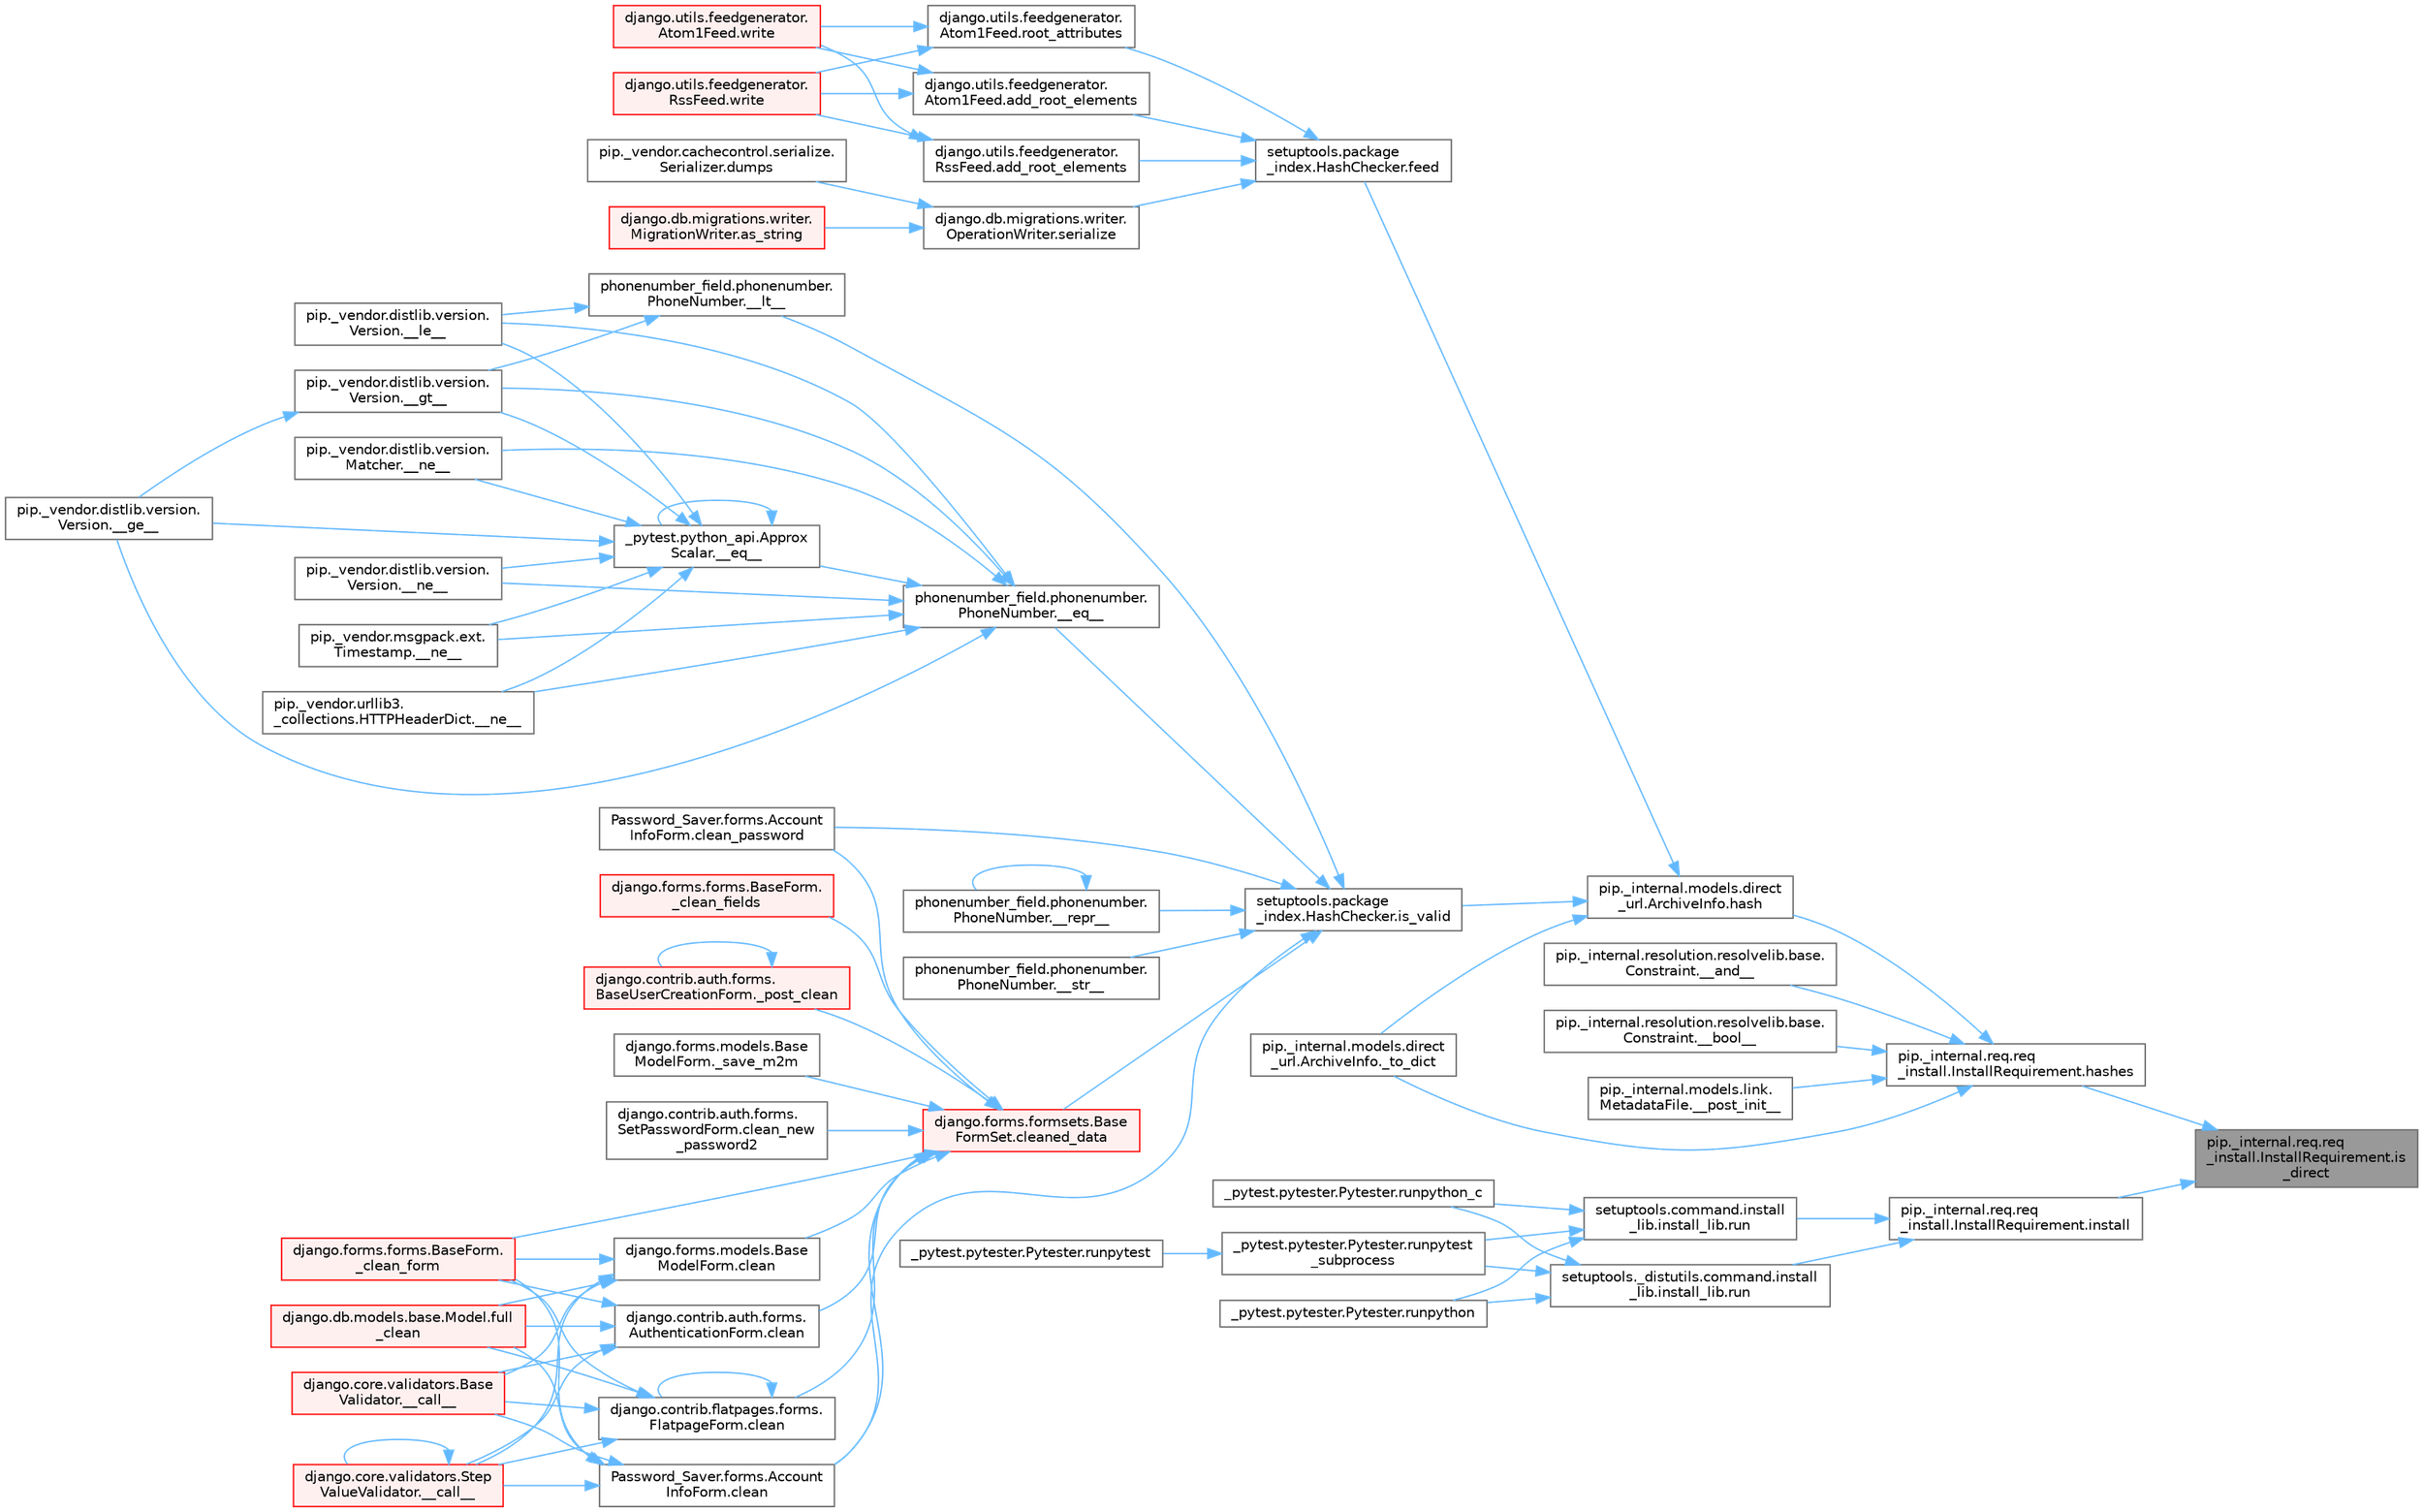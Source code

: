 digraph "pip._internal.req.req_install.InstallRequirement.is_direct"
{
 // LATEX_PDF_SIZE
  bgcolor="transparent";
  edge [fontname=Helvetica,fontsize=10,labelfontname=Helvetica,labelfontsize=10];
  node [fontname=Helvetica,fontsize=10,shape=box,height=0.2,width=0.4];
  rankdir="RL";
  Node1 [id="Node000001",label="pip._internal.req.req\l_install.InstallRequirement.is\l_direct",height=0.2,width=0.4,color="gray40", fillcolor="grey60", style="filled", fontcolor="black",tooltip=" "];
  Node1 -> Node2 [id="edge1_Node000001_Node000002",dir="back",color="steelblue1",style="solid",tooltip=" "];
  Node2 [id="Node000002",label="pip._internal.req.req\l_install.InstallRequirement.hashes",height=0.2,width=0.4,color="grey40", fillcolor="white", style="filled",URL="$classpip_1_1__internal_1_1req_1_1req__install_1_1_install_requirement.html#acf56120e2e7c5046433147b7b496f74a",tooltip=" "];
  Node2 -> Node3 [id="edge2_Node000002_Node000003",dir="back",color="steelblue1",style="solid",tooltip=" "];
  Node3 [id="Node000003",label="pip._internal.resolution.resolvelib.base.\lConstraint.__and__",height=0.2,width=0.4,color="grey40", fillcolor="white", style="filled",URL="$classpip_1_1__internal_1_1resolution_1_1resolvelib_1_1base_1_1_constraint.html#a6a014a615d01e4823837a933a1e10cd8",tooltip=" "];
  Node2 -> Node4 [id="edge3_Node000002_Node000004",dir="back",color="steelblue1",style="solid",tooltip=" "];
  Node4 [id="Node000004",label="pip._internal.resolution.resolvelib.base.\lConstraint.__bool__",height=0.2,width=0.4,color="grey40", fillcolor="white", style="filled",URL="$classpip_1_1__internal_1_1resolution_1_1resolvelib_1_1base_1_1_constraint.html#aa151e2f58ee25c81c0cf99eeea9961a3",tooltip=" "];
  Node2 -> Node5 [id="edge4_Node000002_Node000005",dir="back",color="steelblue1",style="solid",tooltip=" "];
  Node5 [id="Node000005",label="pip._internal.models.link.\lMetadataFile.__post_init__",height=0.2,width=0.4,color="grey40", fillcolor="white", style="filled",URL="$classpip_1_1__internal_1_1models_1_1link_1_1_metadata_file.html#a333d77e50eebbeaecb3de74832c93acb",tooltip=" "];
  Node2 -> Node6 [id="edge5_Node000002_Node000006",dir="back",color="steelblue1",style="solid",tooltip=" "];
  Node6 [id="Node000006",label="pip._internal.models.direct\l_url.ArchiveInfo._to_dict",height=0.2,width=0.4,color="grey40", fillcolor="white", style="filled",URL="$classpip_1_1__internal_1_1models_1_1direct__url_1_1_archive_info.html#a82995fa288f407da7d68e9cdc5d241ea",tooltip=" "];
  Node2 -> Node7 [id="edge6_Node000002_Node000007",dir="back",color="steelblue1",style="solid",tooltip=" "];
  Node7 [id="Node000007",label="pip._internal.models.direct\l_url.ArchiveInfo.hash",height=0.2,width=0.4,color="grey40", fillcolor="white", style="filled",URL="$classpip_1_1__internal_1_1models_1_1direct__url_1_1_archive_info.html#a57b11be2643e2f72c5d69051ce2157c8",tooltip=" "];
  Node7 -> Node6 [id="edge7_Node000007_Node000006",dir="back",color="steelblue1",style="solid",tooltip=" "];
  Node7 -> Node8 [id="edge8_Node000007_Node000008",dir="back",color="steelblue1",style="solid",tooltip=" "];
  Node8 [id="Node000008",label="setuptools.package\l_index.HashChecker.feed",height=0.2,width=0.4,color="grey40", fillcolor="white", style="filled",URL="$classsetuptools_1_1package__index_1_1_hash_checker.html#a3ec99380a94d03eec3c5f5dae02233be",tooltip=" "];
  Node8 -> Node9 [id="edge9_Node000008_Node000009",dir="back",color="steelblue1",style="solid",tooltip=" "];
  Node9 [id="Node000009",label="django.utils.feedgenerator.\lAtom1Feed.add_root_elements",height=0.2,width=0.4,color="grey40", fillcolor="white", style="filled",URL="$classdjango_1_1utils_1_1feedgenerator_1_1_atom1_feed.html#a3f861beae65b2c1d07d6192175be850e",tooltip=" "];
  Node9 -> Node10 [id="edge10_Node000009_Node000010",dir="back",color="steelblue1",style="solid",tooltip=" "];
  Node10 [id="Node000010",label="django.utils.feedgenerator.\lAtom1Feed.write",height=0.2,width=0.4,color="red", fillcolor="#FFF0F0", style="filled",URL="$classdjango_1_1utils_1_1feedgenerator_1_1_atom1_feed.html#afbf5b931a75be201e339b64a8aa46119",tooltip=" "];
  Node9 -> Node1725 [id="edge11_Node000009_Node001725",dir="back",color="steelblue1",style="solid",tooltip=" "];
  Node1725 [id="Node001725",label="django.utils.feedgenerator.\lRssFeed.write",height=0.2,width=0.4,color="red", fillcolor="#FFF0F0", style="filled",URL="$classdjango_1_1utils_1_1feedgenerator_1_1_rss_feed.html#a63ea2926c2c773e874f51ced997a2618",tooltip=" "];
  Node8 -> Node1724 [id="edge12_Node000008_Node001724",dir="back",color="steelblue1",style="solid",tooltip=" "];
  Node1724 [id="Node001724",label="django.utils.feedgenerator.\lRssFeed.add_root_elements",height=0.2,width=0.4,color="grey40", fillcolor="white", style="filled",URL="$classdjango_1_1utils_1_1feedgenerator_1_1_rss_feed.html#afe28a1e8efc5fc065f74b4277a43663e",tooltip=" "];
  Node1724 -> Node10 [id="edge13_Node001724_Node000010",dir="back",color="steelblue1",style="solid",tooltip=" "];
  Node1724 -> Node1725 [id="edge14_Node001724_Node001725",dir="back",color="steelblue1",style="solid",tooltip=" "];
  Node8 -> Node1726 [id="edge15_Node000008_Node001726",dir="back",color="steelblue1",style="solid",tooltip=" "];
  Node1726 [id="Node001726",label="django.utils.feedgenerator.\lAtom1Feed.root_attributes",height=0.2,width=0.4,color="grey40", fillcolor="white", style="filled",URL="$classdjango_1_1utils_1_1feedgenerator_1_1_atom1_feed.html#a8ea06279a106db871795893125306409",tooltip=" "];
  Node1726 -> Node10 [id="edge16_Node001726_Node000010",dir="back",color="steelblue1",style="solid",tooltip=" "];
  Node1726 -> Node1725 [id="edge17_Node001726_Node001725",dir="back",color="steelblue1",style="solid",tooltip=" "];
  Node8 -> Node995 [id="edge18_Node000008_Node000995",dir="back",color="steelblue1",style="solid",tooltip=" "];
  Node995 [id="Node000995",label="django.db.migrations.writer.\lOperationWriter.serialize",height=0.2,width=0.4,color="grey40", fillcolor="white", style="filled",URL="$classdjango_1_1db_1_1migrations_1_1writer_1_1_operation_writer.html#a866e8d13e1c54a35d74e9a6b0383b2f8",tooltip=" "];
  Node995 -> Node996 [id="edge19_Node000995_Node000996",dir="back",color="steelblue1",style="solid",tooltip=" "];
  Node996 [id="Node000996",label="django.db.migrations.writer.\lMigrationWriter.as_string",height=0.2,width=0.4,color="red", fillcolor="#FFF0F0", style="filled",URL="$classdjango_1_1db_1_1migrations_1_1writer_1_1_migration_writer.html#a4cf831cf0ce1f20f21c7e5ce5ec60980",tooltip=" "];
  Node995 -> Node2368 [id="edge20_Node000995_Node002368",dir="back",color="steelblue1",style="solid",tooltip=" "];
  Node2368 [id="Node002368",label="pip._vendor.cachecontrol.serialize.\lSerializer.dumps",height=0.2,width=0.4,color="grey40", fillcolor="white", style="filled",URL="$classpip_1_1__vendor_1_1cachecontrol_1_1serialize_1_1_serializer.html#af9655b2c82e5c0e3d17fd611d32c7804",tooltip=" "];
  Node7 -> Node3178 [id="edge21_Node000007_Node003178",dir="back",color="steelblue1",style="solid",tooltip=" "];
  Node3178 [id="Node003178",label="setuptools.package\l_index.HashChecker.is_valid",height=0.2,width=0.4,color="grey40", fillcolor="white", style="filled",URL="$classsetuptools_1_1package__index_1_1_hash_checker.html#adaab57af90d7d0a3b5aa4e6d0449aef5",tooltip=" "];
  Node3178 -> Node1739 [id="edge22_Node003178_Node001739",dir="back",color="steelblue1",style="solid",tooltip=" "];
  Node1739 [id="Node001739",label="phonenumber_field.phonenumber.\lPhoneNumber.__eq__",height=0.2,width=0.4,color="grey40", fillcolor="white", style="filled",URL="$classphonenumber__field_1_1phonenumber_1_1_phone_number.html#a999c32cd1bfa2dd5c7df70781b09c68b",tooltip=" "];
  Node1739 -> Node222 [id="edge23_Node001739_Node000222",dir="back",color="steelblue1",style="solid",tooltip=" "];
  Node222 [id="Node000222",label="_pytest.python_api.Approx\lScalar.__eq__",height=0.2,width=0.4,color="grey40", fillcolor="white", style="filled",URL="$class__pytest_1_1python__api_1_1_approx_scalar.html#af4601ee4ca7409927f88c83ebfc3d923",tooltip=" "];
  Node222 -> Node222 [id="edge24_Node000222_Node000222",dir="back",color="steelblue1",style="solid",tooltip=" "];
  Node222 -> Node223 [id="edge25_Node000222_Node000223",dir="back",color="steelblue1",style="solid",tooltip=" "];
  Node223 [id="Node000223",label="pip._vendor.distlib.version.\lVersion.__ge__",height=0.2,width=0.4,color="grey40", fillcolor="white", style="filled",URL="$classpip_1_1__vendor_1_1distlib_1_1version_1_1_version.html#aa6b7b889cebc687ddb5ed9040d01b1ec",tooltip=" "];
  Node222 -> Node224 [id="edge26_Node000222_Node000224",dir="back",color="steelblue1",style="solid",tooltip=" "];
  Node224 [id="Node000224",label="pip._vendor.distlib.version.\lVersion.__gt__",height=0.2,width=0.4,color="grey40", fillcolor="white", style="filled",URL="$classpip_1_1__vendor_1_1distlib_1_1version_1_1_version.html#a51cf0c8da1bb6829173ff6861b10cb5f",tooltip=" "];
  Node224 -> Node223 [id="edge27_Node000224_Node000223",dir="back",color="steelblue1",style="solid",tooltip=" "];
  Node222 -> Node225 [id="edge28_Node000222_Node000225",dir="back",color="steelblue1",style="solid",tooltip=" "];
  Node225 [id="Node000225",label="pip._vendor.distlib.version.\lVersion.__le__",height=0.2,width=0.4,color="grey40", fillcolor="white", style="filled",URL="$classpip_1_1__vendor_1_1distlib_1_1version_1_1_version.html#ae5e2c5d9b76377e286fcf92a382cbb8b",tooltip=" "];
  Node222 -> Node226 [id="edge29_Node000222_Node000226",dir="back",color="steelblue1",style="solid",tooltip=" "];
  Node226 [id="Node000226",label="pip._vendor.distlib.version.\lMatcher.__ne__",height=0.2,width=0.4,color="grey40", fillcolor="white", style="filled",URL="$classpip_1_1__vendor_1_1distlib_1_1version_1_1_matcher.html#a24f8f8a4686bff3018fee5d22f4e02f1",tooltip=" "];
  Node222 -> Node227 [id="edge30_Node000222_Node000227",dir="back",color="steelblue1",style="solid",tooltip=" "];
  Node227 [id="Node000227",label="pip._vendor.distlib.version.\lVersion.__ne__",height=0.2,width=0.4,color="grey40", fillcolor="white", style="filled",URL="$classpip_1_1__vendor_1_1distlib_1_1version_1_1_version.html#aea3cdf6db007318ab1a2e8d144e2a4a1",tooltip=" "];
  Node222 -> Node228 [id="edge31_Node000222_Node000228",dir="back",color="steelblue1",style="solid",tooltip=" "];
  Node228 [id="Node000228",label="pip._vendor.msgpack.ext.\lTimestamp.__ne__",height=0.2,width=0.4,color="grey40", fillcolor="white", style="filled",URL="$classpip_1_1__vendor_1_1msgpack_1_1ext_1_1_timestamp.html#ac38b8cada8075f7a1133b06bc99b2317",tooltip=" "];
  Node222 -> Node229 [id="edge32_Node000222_Node000229",dir="back",color="steelblue1",style="solid",tooltip=" "];
  Node229 [id="Node000229",label="pip._vendor.urllib3.\l_collections.HTTPHeaderDict.__ne__",height=0.2,width=0.4,color="grey40", fillcolor="white", style="filled",URL="$classpip_1_1__vendor_1_1urllib3_1_1__collections_1_1_h_t_t_p_header_dict.html#aa7766a9499d33160a1258e140e35a806",tooltip=" "];
  Node1739 -> Node223 [id="edge33_Node001739_Node000223",dir="back",color="steelblue1",style="solid",tooltip=" "];
  Node1739 -> Node224 [id="edge34_Node001739_Node000224",dir="back",color="steelblue1",style="solid",tooltip=" "];
  Node1739 -> Node225 [id="edge35_Node001739_Node000225",dir="back",color="steelblue1",style="solid",tooltip=" "];
  Node1739 -> Node226 [id="edge36_Node001739_Node000226",dir="back",color="steelblue1",style="solid",tooltip=" "];
  Node1739 -> Node227 [id="edge37_Node001739_Node000227",dir="back",color="steelblue1",style="solid",tooltip=" "];
  Node1739 -> Node228 [id="edge38_Node001739_Node000228",dir="back",color="steelblue1",style="solid",tooltip=" "];
  Node1739 -> Node229 [id="edge39_Node001739_Node000229",dir="back",color="steelblue1",style="solid",tooltip=" "];
  Node3178 -> Node1740 [id="edge40_Node003178_Node001740",dir="back",color="steelblue1",style="solid",tooltip=" "];
  Node1740 [id="Node001740",label="phonenumber_field.phonenumber.\lPhoneNumber.__lt__",height=0.2,width=0.4,color="grey40", fillcolor="white", style="filled",URL="$classphonenumber__field_1_1phonenumber_1_1_phone_number.html#ab94d02fbeda1355644c6c1b3d6f3d9ba",tooltip=" "];
  Node1740 -> Node224 [id="edge41_Node001740_Node000224",dir="back",color="steelblue1",style="solid",tooltip=" "];
  Node1740 -> Node225 [id="edge42_Node001740_Node000225",dir="back",color="steelblue1",style="solid",tooltip=" "];
  Node3178 -> Node1741 [id="edge43_Node003178_Node001741",dir="back",color="steelblue1",style="solid",tooltip=" "];
  Node1741 [id="Node001741",label="phonenumber_field.phonenumber.\lPhoneNumber.__repr__",height=0.2,width=0.4,color="grey40", fillcolor="white", style="filled",URL="$classphonenumber__field_1_1phonenumber_1_1_phone_number.html#a5420c965a5ecfad87cb6bce245cd91a5",tooltip=" "];
  Node1741 -> Node1741 [id="edge44_Node001741_Node001741",dir="back",color="steelblue1",style="solid",tooltip=" "];
  Node3178 -> Node1742 [id="edge45_Node003178_Node001742",dir="back",color="steelblue1",style="solid",tooltip=" "];
  Node1742 [id="Node001742",label="phonenumber_field.phonenumber.\lPhoneNumber.__str__",height=0.2,width=0.4,color="grey40", fillcolor="white", style="filled",URL="$classphonenumber__field_1_1phonenumber_1_1_phone_number.html#a773f55fba29310ea2218e4bbca83ba6d",tooltip=" "];
  Node3178 -> Node1743 [id="edge46_Node003178_Node001743",dir="back",color="steelblue1",style="solid",tooltip=" "];
  Node1743 [id="Node001743",label="Password_Saver.forms.Account\lInfoForm.clean",height=0.2,width=0.4,color="grey40", fillcolor="white", style="filled",URL="$class_password___saver_1_1forms_1_1_account_info_form.html#a89126d6030ebafc64c8aeeb352113c54",tooltip=" "];
  Node1743 -> Node781 [id="edge47_Node001743_Node000781",dir="back",color="steelblue1",style="solid",tooltip=" "];
  Node781 [id="Node000781",label="django.core.validators.Base\lValidator.__call__",height=0.2,width=0.4,color="red", fillcolor="#FFF0F0", style="filled",URL="$classdjango_1_1core_1_1validators_1_1_base_validator.html#ac718256582df714e061c6b927e045d12",tooltip=" "];
  Node1743 -> Node782 [id="edge48_Node001743_Node000782",dir="back",color="steelblue1",style="solid",tooltip=" "];
  Node782 [id="Node000782",label="django.core.validators.Step\lValueValidator.__call__",height=0.2,width=0.4,color="red", fillcolor="#FFF0F0", style="filled",URL="$classdjango_1_1core_1_1validators_1_1_step_value_validator.html#aebdbf74fe74c5b999350df9c1852714c",tooltip=" "];
  Node782 -> Node782 [id="edge49_Node000782_Node000782",dir="back",color="steelblue1",style="solid",tooltip=" "];
  Node1743 -> Node783 [id="edge50_Node001743_Node000783",dir="back",color="steelblue1",style="solid",tooltip=" "];
  Node783 [id="Node000783",label="django.forms.forms.BaseForm.\l_clean_form",height=0.2,width=0.4,color="red", fillcolor="#FFF0F0", style="filled",URL="$classdjango_1_1forms_1_1forms_1_1_base_form.html#ae5eed108001c1a75985b75174fe23f1f",tooltip=" "];
  Node1743 -> Node784 [id="edge51_Node001743_Node000784",dir="back",color="steelblue1",style="solid",tooltip=" "];
  Node784 [id="Node000784",label="django.db.models.base.Model.full\l_clean",height=0.2,width=0.4,color="red", fillcolor="#FFF0F0", style="filled",URL="$classdjango_1_1db_1_1models_1_1base_1_1_model.html#a2e68bd042bd3e52b086f8838eeaa416f",tooltip=" "];
  Node3178 -> Node1744 [id="edge52_Node003178_Node001744",dir="back",color="steelblue1",style="solid",tooltip=" "];
  Node1744 [id="Node001744",label="Password_Saver.forms.Account\lInfoForm.clean_password",height=0.2,width=0.4,color="grey40", fillcolor="white", style="filled",URL="$class_password___saver_1_1forms_1_1_account_info_form.html#a6397d8e90a910bed34ed0ebcf5f74a4e",tooltip=" "];
  Node3178 -> Node257 [id="edge53_Node003178_Node000257",dir="back",color="steelblue1",style="solid",tooltip=" "];
  Node257 [id="Node000257",label="django.forms.formsets.Base\lFormSet.cleaned_data",height=0.2,width=0.4,color="red", fillcolor="#FFF0F0", style="filled",URL="$classdjango_1_1forms_1_1formsets_1_1_base_form_set.html#ae51d85dd3faa160668adba372c4e87f7",tooltip=" "];
  Node257 -> Node258 [id="edge54_Node000257_Node000258",dir="back",color="steelblue1",style="solid",tooltip=" "];
  Node258 [id="Node000258",label="django.forms.forms.BaseForm.\l_clean_fields",height=0.2,width=0.4,color="red", fillcolor="#FFF0F0", style="filled",URL="$classdjango_1_1forms_1_1forms_1_1_base_form.html#a38e014bdeb1b8c2092ec5762f1833d9a",tooltip=" "];
  Node257 -> Node783 [id="edge55_Node000257_Node000783",dir="back",color="steelblue1",style="solid",tooltip=" "];
  Node257 -> Node3078 [id="edge56_Node000257_Node003078",dir="back",color="steelblue1",style="solid",tooltip=" "];
  Node3078 [id="Node003078",label="django.contrib.auth.forms.\lBaseUserCreationForm._post_clean",height=0.2,width=0.4,color="red", fillcolor="#FFF0F0", style="filled",URL="$classdjango_1_1contrib_1_1auth_1_1forms_1_1_base_user_creation_form.html#aa7775ca44825f4bfa9262b10a9c0281c",tooltip=" "];
  Node3078 -> Node3078 [id="edge57_Node003078_Node003078",dir="back",color="steelblue1",style="solid",tooltip=" "];
  Node257 -> Node3079 [id="edge58_Node000257_Node003079",dir="back",color="steelblue1",style="solid",tooltip=" "];
  Node3079 [id="Node003079",label="django.forms.models.Base\lModelForm._save_m2m",height=0.2,width=0.4,color="grey40", fillcolor="white", style="filled",URL="$classdjango_1_1forms_1_1models_1_1_base_model_form.html#a8e143465fa5977b65ce53f521fa65067",tooltip=" "];
  Node257 -> Node3020 [id="edge59_Node000257_Node003020",dir="back",color="steelblue1",style="solid",tooltip=" "];
  Node3020 [id="Node003020",label="django.contrib.auth.forms.\lAuthenticationForm.clean",height=0.2,width=0.4,color="grey40", fillcolor="white", style="filled",URL="$classdjango_1_1contrib_1_1auth_1_1forms_1_1_authentication_form.html#a92d28be6696caa8d1b7068eefe81793a",tooltip=" "];
  Node3020 -> Node781 [id="edge60_Node003020_Node000781",dir="back",color="steelblue1",style="solid",tooltip=" "];
  Node3020 -> Node782 [id="edge61_Node003020_Node000782",dir="back",color="steelblue1",style="solid",tooltip=" "];
  Node3020 -> Node783 [id="edge62_Node003020_Node000783",dir="back",color="steelblue1",style="solid",tooltip=" "];
  Node3020 -> Node784 [id="edge63_Node003020_Node000784",dir="back",color="steelblue1",style="solid",tooltip=" "];
  Node257 -> Node3080 [id="edge64_Node000257_Node003080",dir="back",color="steelblue1",style="solid",tooltip=" "];
  Node3080 [id="Node003080",label="django.contrib.flatpages.forms.\lFlatpageForm.clean",height=0.2,width=0.4,color="grey40", fillcolor="white", style="filled",URL="$classdjango_1_1contrib_1_1flatpages_1_1forms_1_1_flatpage_form.html#a0deb29d4415dbd84c765b5972de07e52",tooltip=" "];
  Node3080 -> Node781 [id="edge65_Node003080_Node000781",dir="back",color="steelblue1",style="solid",tooltip=" "];
  Node3080 -> Node782 [id="edge66_Node003080_Node000782",dir="back",color="steelblue1",style="solid",tooltip=" "];
  Node3080 -> Node783 [id="edge67_Node003080_Node000783",dir="back",color="steelblue1",style="solid",tooltip=" "];
  Node3080 -> Node3080 [id="edge68_Node003080_Node003080",dir="back",color="steelblue1",style="solid",tooltip=" "];
  Node3080 -> Node784 [id="edge69_Node003080_Node000784",dir="back",color="steelblue1",style="solid",tooltip=" "];
  Node257 -> Node3081 [id="edge70_Node000257_Node003081",dir="back",color="steelblue1",style="solid",tooltip=" "];
  Node3081 [id="Node003081",label="django.forms.models.Base\lModelForm.clean",height=0.2,width=0.4,color="grey40", fillcolor="white", style="filled",URL="$classdjango_1_1forms_1_1models_1_1_base_model_form.html#a6a374c3b609f402d6566b2ee3ff98672",tooltip=" "];
  Node3081 -> Node781 [id="edge71_Node003081_Node000781",dir="back",color="steelblue1",style="solid",tooltip=" "];
  Node3081 -> Node782 [id="edge72_Node003081_Node000782",dir="back",color="steelblue1",style="solid",tooltip=" "];
  Node3081 -> Node783 [id="edge73_Node003081_Node000783",dir="back",color="steelblue1",style="solid",tooltip=" "];
  Node3081 -> Node784 [id="edge74_Node003081_Node000784",dir="back",color="steelblue1",style="solid",tooltip=" "];
  Node257 -> Node1743 [id="edge75_Node000257_Node001743",dir="back",color="steelblue1",style="solid",tooltip=" "];
  Node257 -> Node3082 [id="edge76_Node000257_Node003082",dir="back",color="steelblue1",style="solid",tooltip=" "];
  Node3082 [id="Node003082",label="django.contrib.auth.forms.\lSetPasswordForm.clean_new\l_password2",height=0.2,width=0.4,color="grey40", fillcolor="white", style="filled",URL="$classdjango_1_1contrib_1_1auth_1_1forms_1_1_set_password_form.html#aefb49bddbbf63909718ecac6718b609d",tooltip=" "];
  Node257 -> Node1744 [id="edge77_Node000257_Node001744",dir="back",color="steelblue1",style="solid",tooltip=" "];
  Node1 -> Node79 [id="edge78_Node000001_Node000079",dir="back",color="steelblue1",style="solid",tooltip=" "];
  Node79 [id="Node000079",label="pip._internal.req.req\l_install.InstallRequirement.install",height=0.2,width=0.4,color="grey40", fillcolor="white", style="filled",URL="$classpip_1_1__internal_1_1req_1_1req__install_1_1_install_requirement.html#a318000d0045df8d4eb514dc87b6a366f",tooltip=" "];
  Node79 -> Node80 [id="edge79_Node000079_Node000080",dir="back",color="steelblue1",style="solid",tooltip=" "];
  Node80 [id="Node000080",label="setuptools._distutils.command.install\l_lib.install_lib.run",height=0.2,width=0.4,color="grey40", fillcolor="white", style="filled",URL="$classsetuptools_1_1__distutils_1_1command_1_1install__lib_1_1install__lib.html#aedc0eea27e626a25be51489b2cc77c40",tooltip=" "];
  Node80 -> Node59 [id="edge80_Node000080_Node000059",dir="back",color="steelblue1",style="solid",tooltip=" "];
  Node59 [id="Node000059",label="_pytest.pytester.Pytester.runpytest\l_subprocess",height=0.2,width=0.4,color="grey40", fillcolor="white", style="filled",URL="$class__pytest_1_1pytester_1_1_pytester.html#a59323c6d6a1469a1206f1c0b8fce99c9",tooltip=" "];
  Node59 -> Node60 [id="edge81_Node000059_Node000060",dir="back",color="steelblue1",style="solid",tooltip=" "];
  Node60 [id="Node000060",label="_pytest.pytester.Pytester.runpytest",height=0.2,width=0.4,color="grey40", fillcolor="white", style="filled",URL="$class__pytest_1_1pytester_1_1_pytester.html#a2765db48ffe1b8853581d711ff43a87b",tooltip=" "];
  Node80 -> Node61 [id="edge82_Node000080_Node000061",dir="back",color="steelblue1",style="solid",tooltip=" "];
  Node61 [id="Node000061",label="_pytest.pytester.Pytester.runpython",height=0.2,width=0.4,color="grey40", fillcolor="white", style="filled",URL="$class__pytest_1_1pytester_1_1_pytester.html#a4e0c539507f15fd333cf618faf9687ef",tooltip=" "];
  Node80 -> Node62 [id="edge83_Node000080_Node000062",dir="back",color="steelblue1",style="solid",tooltip=" "];
  Node62 [id="Node000062",label="_pytest.pytester.Pytester.runpython_c",height=0.2,width=0.4,color="grey40", fillcolor="white", style="filled",URL="$class__pytest_1_1pytester_1_1_pytester.html#aea789acfe206d9c40d9a6bf54a337f2a",tooltip=" "];
  Node79 -> Node81 [id="edge84_Node000079_Node000081",dir="back",color="steelblue1",style="solid",tooltip=" "];
  Node81 [id="Node000081",label="setuptools.command.install\l_lib.install_lib.run",height=0.2,width=0.4,color="grey40", fillcolor="white", style="filled",URL="$classsetuptools_1_1command_1_1install__lib_1_1install__lib.html#a50c62121b7ed69229e4cf2d331ff5fa3",tooltip=" "];
  Node81 -> Node59 [id="edge85_Node000081_Node000059",dir="back",color="steelblue1",style="solid",tooltip=" "];
  Node81 -> Node61 [id="edge86_Node000081_Node000061",dir="back",color="steelblue1",style="solid",tooltip=" "];
  Node81 -> Node62 [id="edge87_Node000081_Node000062",dir="back",color="steelblue1",style="solid",tooltip=" "];
}
